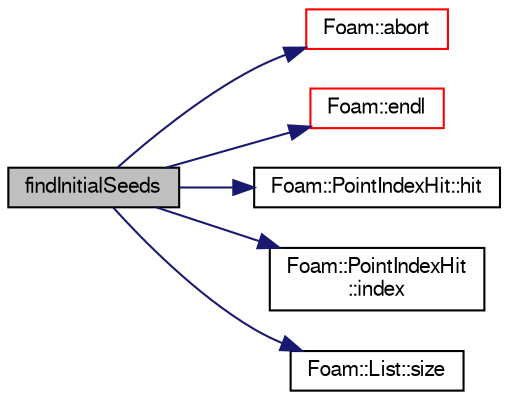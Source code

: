 digraph "findInitialSeeds"
{
  bgcolor="transparent";
  edge [fontname="FreeSans",fontsize="10",labelfontname="FreeSans",labelfontsize="10"];
  node [fontname="FreeSans",fontsize="10",shape=record];
  rankdir="LR";
  Node1 [label="findInitialSeeds",height=0.2,width=0.4,color="black", fillcolor="grey75", style="filled" fontcolor="black"];
  Node1 -> Node2 [color="midnightblue",fontsize="10",style="solid",fontname="FreeSans"];
  Node2 [label="Foam::abort",height=0.2,width=0.4,color="red",URL="$a10237.html#a447107a607d03e417307c203fa5fb44b"];
  Node1 -> Node3 [color="midnightblue",fontsize="10",style="solid",fontname="FreeSans"];
  Node3 [label="Foam::endl",height=0.2,width=0.4,color="red",URL="$a10237.html#a2db8fe02a0d3909e9351bb4275b23ce4",tooltip="Add newline and flush stream. "];
  Node1 -> Node4 [color="midnightblue",fontsize="10",style="solid",fontname="FreeSans"];
  Node4 [label="Foam::PointIndexHit::hit",height=0.2,width=0.4,color="black",URL="$a01829.html#ad963d38a624b8bf8b37c210109dba03c",tooltip="Is there a hit. "];
  Node1 -> Node5 [color="midnightblue",fontsize="10",style="solid",fontname="FreeSans"];
  Node5 [label="Foam::PointIndexHit\l::index",height=0.2,width=0.4,color="black",URL="$a01829.html#a7d1e8acadb27bd2b4e61457d47b71b6f",tooltip="Return index. "];
  Node1 -> Node6 [color="midnightblue",fontsize="10",style="solid",fontname="FreeSans"];
  Node6 [label="Foam::List::size",height=0.2,width=0.4,color="black",URL="$a01325.html#a8a5f6fa29bd4b500caf186f60245b384",tooltip="Override size to be inconsistent with allocated storage. "];
}
